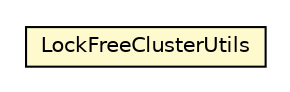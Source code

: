 #!/usr/local/bin/dot
#
# Class diagram 
# Generated by UMLGraph version 5.1 (http://www.umlgraph.org/)
#

digraph G {
	edge [fontname="Helvetica",fontsize=10,labelfontname="Helvetica",labelfontsize=10];
	node [fontname="Helvetica",fontsize=10,shape=plaintext];
	nodesep=0.25;
	ranksep=0.5;
	// pt.ist.fenixframework.backend.jvstm.lf.LockFreeClusterUtils
	c117261 [label=<<table title="pt.ist.fenixframework.backend.jvstm.lf.LockFreeClusterUtils" border="0" cellborder="1" cellspacing="0" cellpadding="2" port="p" bgcolor="lemonChiffon" href="./LockFreeClusterUtils.html">
		<tr><td><table border="0" cellspacing="0" cellpadding="1">
<tr><td align="center" balign="center"> LockFreeClusterUtils </td></tr>
		</table></td></tr>
		</table>>, fontname="Helvetica", fontcolor="black", fontsize=10.0];
}

